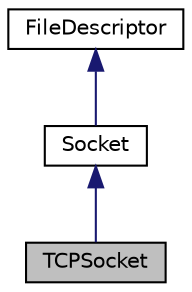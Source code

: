 digraph "TCPSocket"
{
 // LATEX_PDF_SIZE
  edge [fontname="Helvetica",fontsize="10",labelfontname="Helvetica",labelfontsize="10"];
  node [fontname="Helvetica",fontsize="10",shape=record];
  Node1 [label="TCPSocket",height=0.2,width=0.4,color="black", fillcolor="grey75", style="filled", fontcolor="black",tooltip="A wrapper around TCP sockets"];
  Node2 -> Node1 [dir="back",color="midnightblue",fontsize="10",style="solid",fontname="Helvetica"];
  Node2 [label="Socket",height=0.2,width=0.4,color="black", fillcolor="white", style="filled",URL="$classSocket.html",tooltip="Base class for network sockets (TCP, UDP, etc.)"];
  Node3 -> Node2 [dir="back",color="midnightblue",fontsize="10",style="solid",fontname="Helvetica"];
  Node3 [label="FileDescriptor",height=0.2,width=0.4,color="black", fillcolor="white", style="filled",URL="$classFileDescriptor.html",tooltip="A reference-counted handle to a file descriptor"];
}
